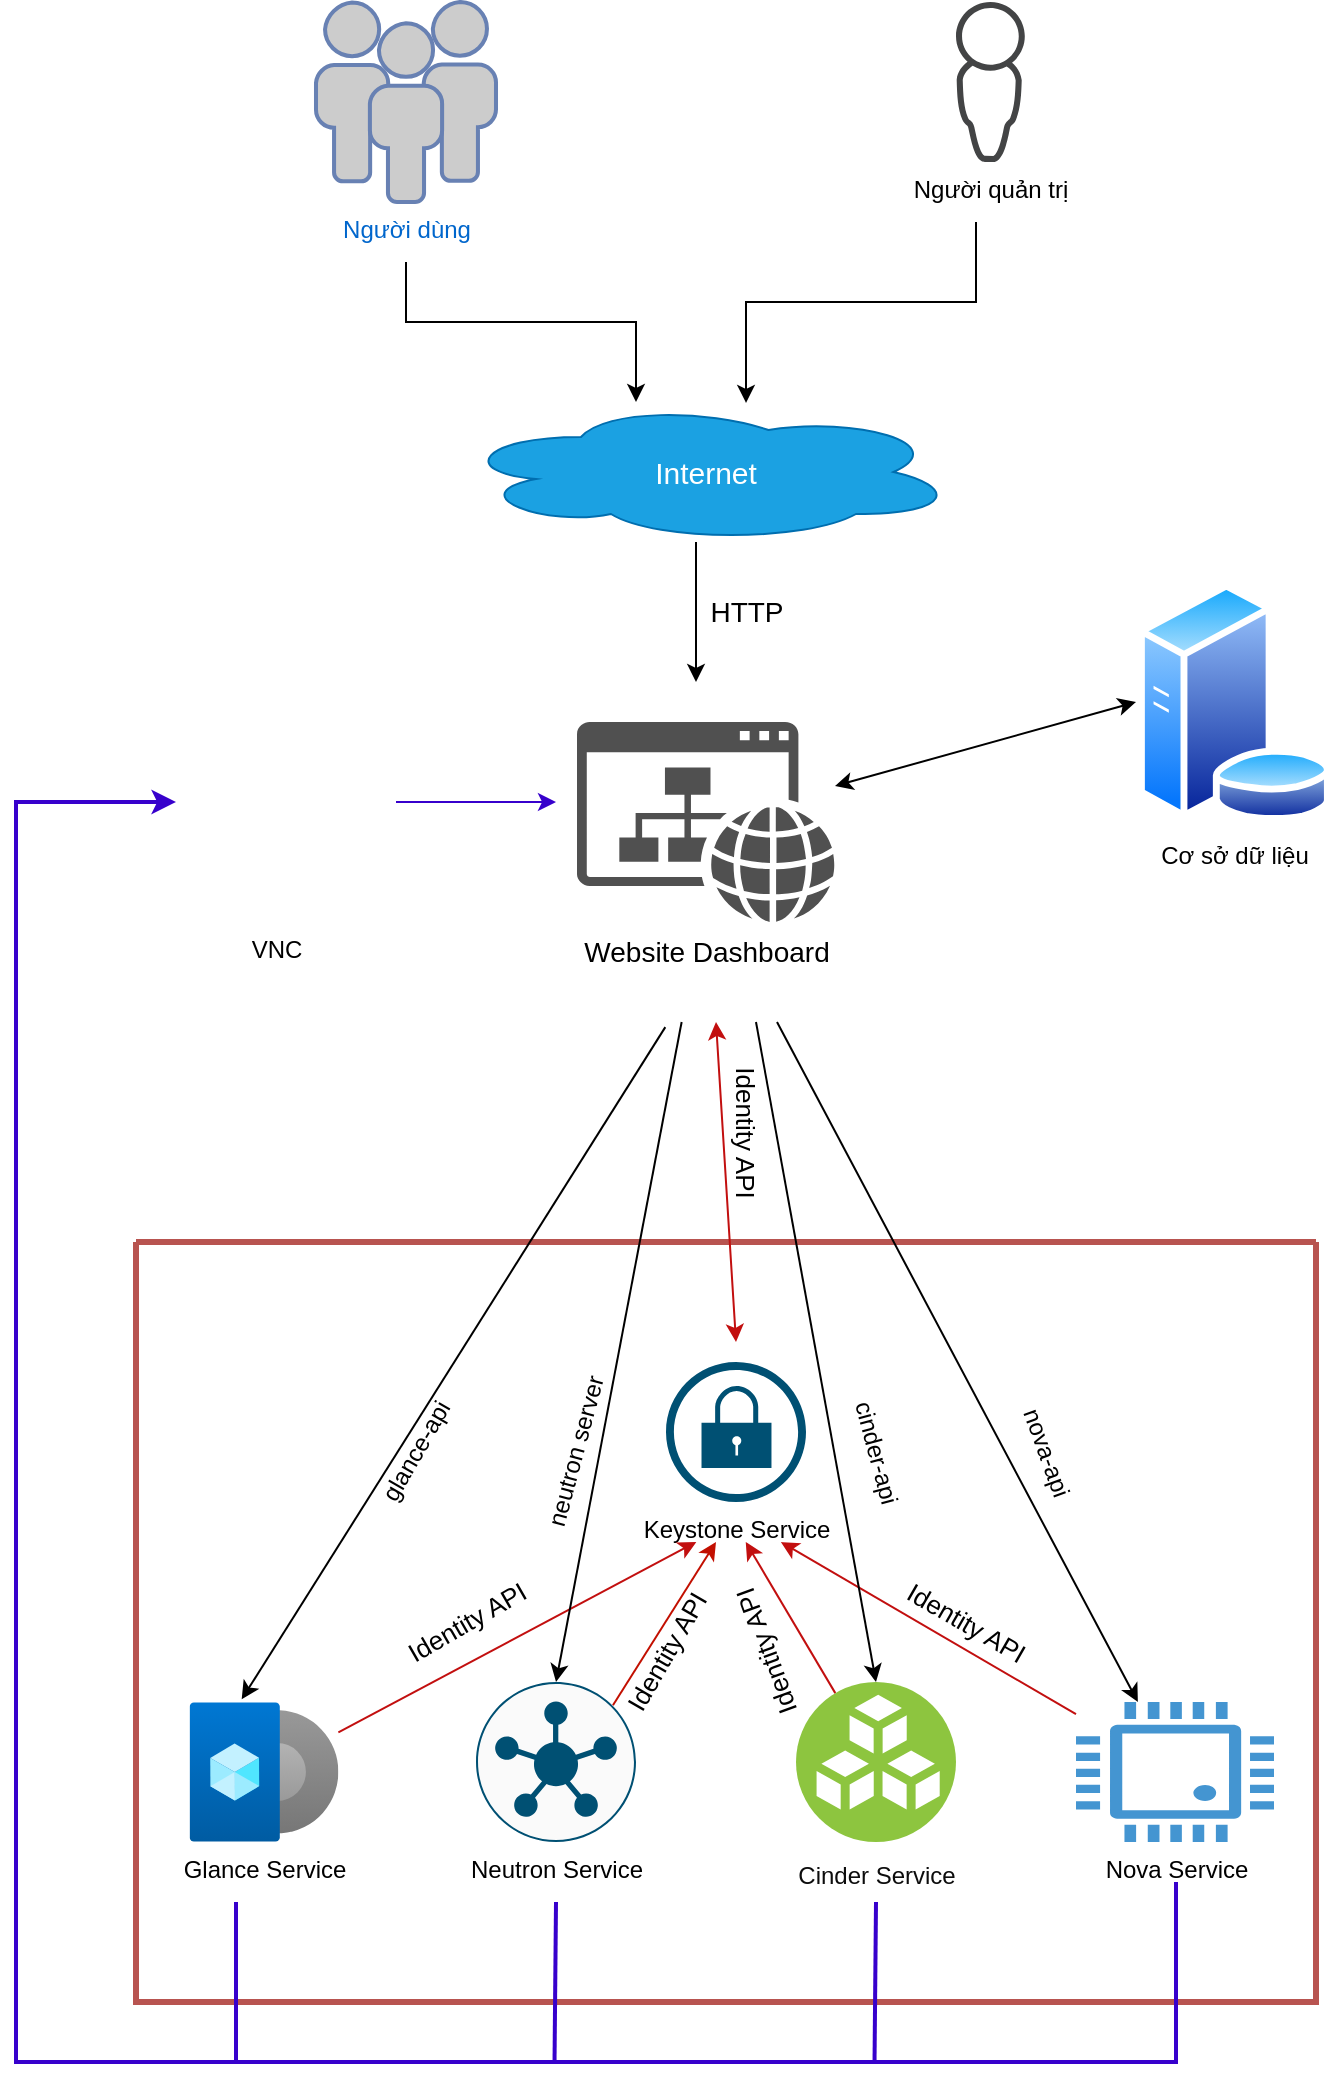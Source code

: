 <mxfile version="22.1.11" type="github">
  <diagram name="Page-1" id="D9cpyFHXWtnx6GXQsUDi">
    <mxGraphModel dx="1582" dy="854" grid="1" gridSize="10" guides="1" tooltips="1" connect="1" arrows="1" fold="1" page="1" pageScale="1" pageWidth="850" pageHeight="1100" math="0" shadow="0">
      <root>
        <mxCell id="0" />
        <mxCell id="1" parent="0" />
        <mxCell id="l-VTWjTcSNMJfbKm88as-1" value="&lt;font style=&quot;font-size: 15px;&quot;&gt;Internet&lt;/font&gt;" style="ellipse;shape=cloud;whiteSpace=wrap;html=1;fillColor=#1ba1e2;fontColor=#ffffff;strokeColor=#006EAF;" vertex="1" parent="1">
          <mxGeometry x="320" y="220" width="250" height="70" as="geometry" />
        </mxCell>
        <mxCell id="l-VTWjTcSNMJfbKm88as-83" value="" style="edgeStyle=orthogonalEdgeStyle;rounded=0;orthogonalLoop=1;jettySize=auto;html=1;entryX=0.36;entryY=0;entryDx=0;entryDy=0;entryPerimeter=0;" edge="1" parent="1" target="l-VTWjTcSNMJfbKm88as-1">
          <mxGeometry relative="1" as="geometry">
            <mxPoint x="295" y="150" as="sourcePoint" />
            <Array as="points">
              <mxPoint x="295" y="180" />
              <mxPoint x="410" y="180" />
            </Array>
          </mxGeometry>
        </mxCell>
        <mxCell id="l-VTWjTcSNMJfbKm88as-8" value="Người dùng" style="fontColor=#0066CC;verticalAlign=top;verticalLabelPosition=bottom;labelPosition=center;align=center;html=1;outlineConnect=0;fillColor=#CCCCCC;strokeColor=#6881B3;gradientColor=none;gradientDirection=north;strokeWidth=2;shape=mxgraph.networks.users;" vertex="1" parent="1">
          <mxGeometry x="250" y="20" width="90" height="100" as="geometry" />
        </mxCell>
        <mxCell id="l-VTWjTcSNMJfbKm88as-9" value="Cơ sở dữ liệu" style="image;aspect=fixed;perimeter=ellipsePerimeter;html=1;align=center;shadow=0;dashed=0;spacingTop=3;image=img/lib/active_directory/database_server.svg;" vertex="1" parent="1">
          <mxGeometry x="660" y="310" width="98.4" height="120" as="geometry" />
        </mxCell>
        <mxCell id="l-VTWjTcSNMJfbKm88as-10" value="" style="swimlane;startSize=0;strokeWidth=3;fillColor=#f8cecc;strokeColor=#b85450;" vertex="1" parent="1">
          <mxGeometry x="160" y="640" width="590" height="380" as="geometry">
            <mxRectangle x="260" y="700" width="50" height="40" as="alternateBounds" />
          </mxGeometry>
        </mxCell>
        <mxCell id="l-VTWjTcSNMJfbKm88as-11" value="Nova Service" style="pointerEvents=1;shadow=0;dashed=0;html=1;strokeColor=none;fillColor=#4495D1;labelPosition=center;verticalLabelPosition=bottom;verticalAlign=top;align=center;outlineConnect=0;shape=mxgraph.veeam.cpu;" vertex="1" parent="l-VTWjTcSNMJfbKm88as-10">
          <mxGeometry x="470" y="230" width="99" height="70" as="geometry" />
        </mxCell>
        <mxCell id="l-VTWjTcSNMJfbKm88as-13" value="Neutron Service" style="sketch=0;points=[[0.5,0,0],[1,0.5,0],[0.5,1,0],[0,0.5,0],[0.145,0.145,0],[0.856,0.145,0],[0.855,0.856,0],[0.145,0.855,0]];verticalLabelPosition=bottom;html=1;verticalAlign=top;aspect=fixed;align=center;pointerEvents=1;shape=mxgraph.cisco19.rect;prIcon=vsmart;fillColor=#FAFAFA;strokeColor=#005073;" vertex="1" parent="l-VTWjTcSNMJfbKm88as-10">
          <mxGeometry x="170" y="220" width="80" height="80" as="geometry" />
        </mxCell>
        <mxCell id="l-VTWjTcSNMJfbKm88as-14" value="Glance Service" style="image;aspect=fixed;html=1;points=[];align=center;fontSize=12;image=img/lib/azure2/other/Image_Definition.svg;" vertex="1" parent="l-VTWjTcSNMJfbKm88as-10">
          <mxGeometry x="26.81" y="230" width="74.38" height="70" as="geometry" />
        </mxCell>
        <mxCell id="l-VTWjTcSNMJfbKm88as-15" value="&lt;font color=&quot;#0d0d0d&quot;&gt;Cinder Service&lt;/font&gt;" style="image;aspect=fixed;perimeter=ellipsePerimeter;html=1;align=center;shadow=0;dashed=0;fontColor=#4277BB;labelBackgroundColor=default;fontSize=12;spacingTop=3;image=img/lib/ibm/vpc/BlockStorage.svg;" vertex="1" parent="l-VTWjTcSNMJfbKm88as-10">
          <mxGeometry x="330" y="220" width="80" height="80" as="geometry" />
        </mxCell>
        <mxCell id="l-VTWjTcSNMJfbKm88as-17" value="Keystone Service" style="sketch=0;points=[[0.5,0,0],[1,0.5,0],[0.5,1,0],[0,0.5,0],[0.145,0.145,0],[0.856,0.145,0],[0.855,0.856,0],[0.145,0.855,0]];verticalLabelPosition=bottom;html=1;verticalAlign=top;aspect=fixed;align=center;pointerEvents=1;shape=mxgraph.cisco19.lock;fillColor=#005073;strokeColor=none;" vertex="1" parent="l-VTWjTcSNMJfbKm88as-10">
          <mxGeometry x="265" y="60" width="70" height="70" as="geometry" />
        </mxCell>
        <mxCell id="l-VTWjTcSNMJfbKm88as-37" value="glance-api" style="text;html=1;align=center;verticalAlign=middle;resizable=0;points=[];autosize=1;strokeColor=none;fillColor=none;rotation=-60;" vertex="1" parent="l-VTWjTcSNMJfbKm88as-10">
          <mxGeometry x="100" y="90" width="80" height="30" as="geometry" />
        </mxCell>
        <mxCell id="l-VTWjTcSNMJfbKm88as-41" value="neutron server" style="text;html=1;align=center;verticalAlign=middle;resizable=0;points=[];autosize=1;strokeColor=none;fillColor=none;rotation=-75;" vertex="1" parent="l-VTWjTcSNMJfbKm88as-10">
          <mxGeometry x="170" y="90" width="100" height="30" as="geometry" />
        </mxCell>
        <mxCell id="l-VTWjTcSNMJfbKm88as-45" value="cinder-api" style="text;html=1;align=center;verticalAlign=middle;resizable=0;points=[];autosize=1;strokeColor=none;fillColor=none;rotation=75;" vertex="1" parent="l-VTWjTcSNMJfbKm88as-10">
          <mxGeometry x="330" y="90" width="80" height="30" as="geometry" />
        </mxCell>
        <mxCell id="l-VTWjTcSNMJfbKm88as-47" value="nova-api" style="text;html=1;align=center;verticalAlign=middle;resizable=0;points=[];autosize=1;strokeColor=none;fillColor=none;rotation=70;" vertex="1" parent="l-VTWjTcSNMJfbKm88as-10">
          <mxGeometry x="420" y="90" width="70" height="30" as="geometry" />
        </mxCell>
        <mxCell id="l-VTWjTcSNMJfbKm88as-48" value="" style="endArrow=classic;html=1;rounded=0;entryX=0.145;entryY=0.855;entryDx=0;entryDy=0;entryPerimeter=0;strokeColor=#c20f0f;" edge="1" parent="l-VTWjTcSNMJfbKm88as-10" source="l-VTWjTcSNMJfbKm88as-14">
          <mxGeometry width="50" height="50" relative="1" as="geometry">
            <mxPoint x="108" y="250.15" as="sourcePoint" />
            <mxPoint x="280.15" y="150.0" as="targetPoint" />
          </mxGeometry>
        </mxCell>
        <mxCell id="l-VTWjTcSNMJfbKm88as-49" value="" style="endArrow=classic;html=1;rounded=0;exitX=0.856;exitY=0.145;exitDx=0;exitDy=0;exitPerimeter=0;strokeColor=#c20f00;" edge="1" parent="l-VTWjTcSNMJfbKm88as-10" source="l-VTWjTcSNMJfbKm88as-13">
          <mxGeometry width="50" height="50" relative="1" as="geometry">
            <mxPoint x="235" y="270" as="sourcePoint" />
            <mxPoint x="290" y="150" as="targetPoint" />
          </mxGeometry>
        </mxCell>
        <mxCell id="l-VTWjTcSNMJfbKm88as-50" value="" style="endArrow=classic;html=1;rounded=0;strokeColor=#c20f0f;" edge="1" parent="l-VTWjTcSNMJfbKm88as-10" source="l-VTWjTcSNMJfbKm88as-15">
          <mxGeometry width="50" height="50" relative="1" as="geometry">
            <mxPoint x="350.003" y="262.111" as="sourcePoint" />
            <mxPoint x="304.87" y="150" as="targetPoint" />
          </mxGeometry>
        </mxCell>
        <mxCell id="l-VTWjTcSNMJfbKm88as-51" value="" style="endArrow=classic;html=1;rounded=0;strokeColor=#c20f0f;entryX=0.749;entryY=0.938;entryDx=0;entryDy=0;entryPerimeter=0;" edge="1" parent="l-VTWjTcSNMJfbKm88as-10" source="l-VTWjTcSNMJfbKm88as-11">
          <mxGeometry width="50" height="50" relative="1" as="geometry">
            <mxPoint x="480" y="252.226" as="sourcePoint" />
            <mxPoint x="322.43" y="150.0" as="targetPoint" />
          </mxGeometry>
        </mxCell>
        <mxCell id="l-VTWjTcSNMJfbKm88as-59" value="Identity API" style="text;html=1;align=center;verticalAlign=middle;resizable=0;points=[];autosize=1;strokeColor=none;fillColor=none;fontSize=13;rotation=-30;" vertex="1" parent="l-VTWjTcSNMJfbKm88as-10">
          <mxGeometry x="120" y="175" width="90" height="30" as="geometry" />
        </mxCell>
        <mxCell id="l-VTWjTcSNMJfbKm88as-79" value="Identity API" style="text;html=1;align=center;verticalAlign=middle;resizable=0;points=[];autosize=1;strokeColor=none;fillColor=none;fontSize=13;rotation=-60;" vertex="1" parent="l-VTWjTcSNMJfbKm88as-10">
          <mxGeometry x="220" y="190" width="90" height="30" as="geometry" />
        </mxCell>
        <mxCell id="l-VTWjTcSNMJfbKm88as-80" value="Identity API" style="text;html=1;align=center;verticalAlign=middle;resizable=0;points=[];autosize=1;strokeColor=none;fillColor=none;fontSize=13;rotation=-110;" vertex="1" parent="l-VTWjTcSNMJfbKm88as-10">
          <mxGeometry x="270" y="190" width="90" height="30" as="geometry" />
        </mxCell>
        <mxCell id="l-VTWjTcSNMJfbKm88as-81" value="Identity API" style="text;html=1;align=center;verticalAlign=middle;resizable=0;points=[];autosize=1;strokeColor=none;fillColor=none;fontSize=13;rotation=30;" vertex="1" parent="l-VTWjTcSNMJfbKm88as-10">
          <mxGeometry x="370" y="175" width="90" height="30" as="geometry" />
        </mxCell>
        <mxCell id="l-VTWjTcSNMJfbKm88as-82" value="" style="shape=image;verticalLabelPosition=bottom;labelBackgroundColor=default;verticalAlign=top;aspect=fixed;imageAspect=0;image=https://upload.wikimedia.org/wikipedia/commons/thumb/e/e6/OpenStack%C2%AE_Logo_2016.svg/1200px-OpenStack%C2%AE_Logo_2016.svg.png;" vertex="1" parent="l-VTWjTcSNMJfbKm88as-10">
          <mxGeometry x="12.28" y="10" width="103.45" height="50" as="geometry" />
        </mxCell>
        <mxCell id="l-VTWjTcSNMJfbKm88as-92" value="" style="endArrow=none;html=1;rounded=0;fillColor=#6a00ff;strokeColor=#3700CC;strokeWidth=2;" edge="1" parent="l-VTWjTcSNMJfbKm88as-10">
          <mxGeometry width="50" height="50" relative="1" as="geometry">
            <mxPoint x="210" y="330" as="sourcePoint" />
            <mxPoint x="209.26" y="410" as="targetPoint" />
          </mxGeometry>
        </mxCell>
        <mxCell id="l-VTWjTcSNMJfbKm88as-93" value="" style="endArrow=none;html=1;rounded=0;fillColor=#6a00ff;strokeColor=#3700CC;strokeWidth=2;" edge="1" parent="l-VTWjTcSNMJfbKm88as-10">
          <mxGeometry width="50" height="50" relative="1" as="geometry">
            <mxPoint x="369.26" y="410" as="sourcePoint" />
            <mxPoint x="370" y="330" as="targetPoint" />
          </mxGeometry>
        </mxCell>
        <mxCell id="l-VTWjTcSNMJfbKm88as-94" value="" style="endArrow=none;html=1;rounded=0;fillColor=#6a00ff;strokeColor=#3700CC;strokeWidth=2;" edge="1" parent="l-VTWjTcSNMJfbKm88as-10">
          <mxGeometry width="50" height="50" relative="1" as="geometry">
            <mxPoint x="50" y="410" as="sourcePoint" />
            <mxPoint x="50" y="330" as="targetPoint" />
            <Array as="points" />
          </mxGeometry>
        </mxCell>
        <mxCell id="l-VTWjTcSNMJfbKm88as-33" value="" style="endArrow=classic;startArrow=classic;html=1;rounded=0;fontColor=#f53838;strokeColor=#c20f0f;" edge="1" parent="l-VTWjTcSNMJfbKm88as-10">
          <mxGeometry width="50" height="50" relative="1" as="geometry">
            <mxPoint x="300" y="50" as="sourcePoint" />
            <mxPoint x="290" y="-110" as="targetPoint" />
            <Array as="points" />
          </mxGeometry>
        </mxCell>
        <mxCell id="l-VTWjTcSNMJfbKm88as-25" value="" style="edgeStyle=orthogonalEdgeStyle;rounded=0;orthogonalLoop=1;jettySize=auto;html=1;" edge="1" parent="1" target="l-VTWjTcSNMJfbKm88as-1">
          <mxGeometry relative="1" as="geometry">
            <mxPoint x="580" y="130" as="sourcePoint" />
            <mxPoint x="465" y="210" as="targetPoint" />
            <Array as="points">
              <mxPoint x="580" y="170" />
              <mxPoint x="465" y="170" />
            </Array>
          </mxGeometry>
        </mxCell>
        <mxCell id="l-VTWjTcSNMJfbKm88as-18" value="Người quản trị" style="sketch=0;pointerEvents=1;shadow=0;dashed=0;html=1;strokeColor=none;fillColor=#434445;aspect=fixed;labelPosition=center;verticalLabelPosition=bottom;verticalAlign=top;align=center;outlineConnect=0;shape=mxgraph.vvd.administrator;" vertex="1" parent="1">
          <mxGeometry x="570" y="20" width="34.4" height="80" as="geometry" />
        </mxCell>
        <mxCell id="l-VTWjTcSNMJfbKm88as-26" value="&lt;font style=&quot;font-size: 14px;&quot;&gt;Website Dashboard&lt;/font&gt;" style="sketch=0;pointerEvents=1;shadow=0;dashed=0;html=1;strokeColor=none;fillColor=#505050;labelPosition=center;verticalLabelPosition=bottom;verticalAlign=top;outlineConnect=0;align=center;shape=mxgraph.office.concepts.website;" vertex="1" parent="1">
          <mxGeometry x="380.5" y="380" width="129" height="100" as="geometry" />
        </mxCell>
        <mxCell id="l-VTWjTcSNMJfbKm88as-27" value="" style="endArrow=classic;html=1;rounded=0;" edge="1" parent="1">
          <mxGeometry width="50" height="50" relative="1" as="geometry">
            <mxPoint x="440" y="290" as="sourcePoint" />
            <mxPoint x="440" y="360" as="targetPoint" />
          </mxGeometry>
        </mxCell>
        <mxCell id="l-VTWjTcSNMJfbKm88as-28" value="&lt;font style=&quot;font-size: 14px;&quot;&gt;HTTP&lt;/font&gt;" style="text;html=1;align=center;verticalAlign=middle;resizable=0;points=[];autosize=1;strokeColor=none;fillColor=none;rotation=0;" vertex="1" parent="1">
          <mxGeometry x="435" y="310" width="60" height="30" as="geometry" />
        </mxCell>
        <mxCell id="l-VTWjTcSNMJfbKm88as-34" value="Identity API" style="text;html=1;align=center;verticalAlign=middle;resizable=0;points=[];autosize=1;strokeColor=none;fillColor=none;fontSize=13;rotation=90;" vertex="1" parent="1">
          <mxGeometry x="420" y="570" width="90" height="30" as="geometry" />
        </mxCell>
        <mxCell id="l-VTWjTcSNMJfbKm88as-21" value="VNC" style="shape=image;html=1;verticalAlign=top;verticalLabelPosition=bottom;labelBackgroundColor=#ffffff;imageAspect=0;aspect=fixed;image=https://cdn4.iconfinder.com/data/icons/success-filloutline/64/website-seo_and_web-internet-technology-application-128.png" vertex="1" parent="1">
          <mxGeometry x="180" y="380" width="100" height="100" as="geometry" />
        </mxCell>
        <mxCell id="l-VTWjTcSNMJfbKm88as-46" value="" style="endArrow=classic;html=1;rounded=0;" edge="1" parent="1" target="l-VTWjTcSNMJfbKm88as-11">
          <mxGeometry width="50" height="50" relative="1" as="geometry">
            <mxPoint x="480.5" y="530" as="sourcePoint" />
            <mxPoint x="653.209" y="890" as="targetPoint" />
          </mxGeometry>
        </mxCell>
        <mxCell id="l-VTWjTcSNMJfbKm88as-44" value="" style="endArrow=classic;html=1;rounded=0;entryX=0.5;entryY=0;entryDx=0;entryDy=0;" edge="1" parent="1" target="l-VTWjTcSNMJfbKm88as-15">
          <mxGeometry width="50" height="50" relative="1" as="geometry">
            <mxPoint x="470" y="530" as="sourcePoint" />
            <mxPoint x="515.52" y="879.6" as="targetPoint" />
          </mxGeometry>
        </mxCell>
        <mxCell id="l-VTWjTcSNMJfbKm88as-36" value="" style="endArrow=classic;html=1;rounded=0;" edge="1" parent="1">
          <mxGeometry width="50" height="50" relative="1" as="geometry">
            <mxPoint x="432.82" y="530" as="sourcePoint" />
            <mxPoint x="370" y="860" as="targetPoint" />
          </mxGeometry>
        </mxCell>
        <mxCell id="l-VTWjTcSNMJfbKm88as-35" value="" style="endArrow=classic;html=1;rounded=0;entryX=0.35;entryY=-0.019;entryDx=0;entryDy=0;entryPerimeter=0;" edge="1" parent="1" target="l-VTWjTcSNMJfbKm88as-14">
          <mxGeometry width="50" height="50" relative="1" as="geometry">
            <mxPoint x="424.65" y="532.57" as="sourcePoint" />
            <mxPoint x="208.002" y="870.003" as="targetPoint" />
          </mxGeometry>
        </mxCell>
        <mxCell id="l-VTWjTcSNMJfbKm88as-85" value="" style="endArrow=classic;startArrow=classic;html=1;rounded=0;entryX=0;entryY=0.5;entryDx=0;entryDy=0;" edge="1" parent="1" source="l-VTWjTcSNMJfbKm88as-26" target="l-VTWjTcSNMJfbKm88as-9">
          <mxGeometry width="50" height="50" relative="1" as="geometry">
            <mxPoint x="560" y="370" as="sourcePoint" />
            <mxPoint x="610" y="320" as="targetPoint" />
          </mxGeometry>
        </mxCell>
        <mxCell id="l-VTWjTcSNMJfbKm88as-87" style="edgeStyle=orthogonalEdgeStyle;rounded=0;orthogonalLoop=1;jettySize=auto;html=1;fillColor=#6a00ff;strokeColor=#3700CC;strokeWidth=2;" edge="1" parent="1">
          <mxGeometry relative="1" as="geometry">
            <mxPoint x="180" y="420" as="targetPoint" />
            <mxPoint x="680" y="960" as="sourcePoint" />
            <Array as="points">
              <mxPoint x="680" y="1050" />
              <mxPoint x="100" y="1050" />
              <mxPoint x="100" y="420" />
            </Array>
          </mxGeometry>
        </mxCell>
        <mxCell id="l-VTWjTcSNMJfbKm88as-95" value="" style="endArrow=classic;html=1;rounded=0;fillColor=#6a00ff;strokeColor=#3700CC;" edge="1" parent="1">
          <mxGeometry width="50" height="50" relative="1" as="geometry">
            <mxPoint x="290" y="420" as="sourcePoint" />
            <mxPoint x="370" y="420" as="targetPoint" />
          </mxGeometry>
        </mxCell>
      </root>
    </mxGraphModel>
  </diagram>
</mxfile>

